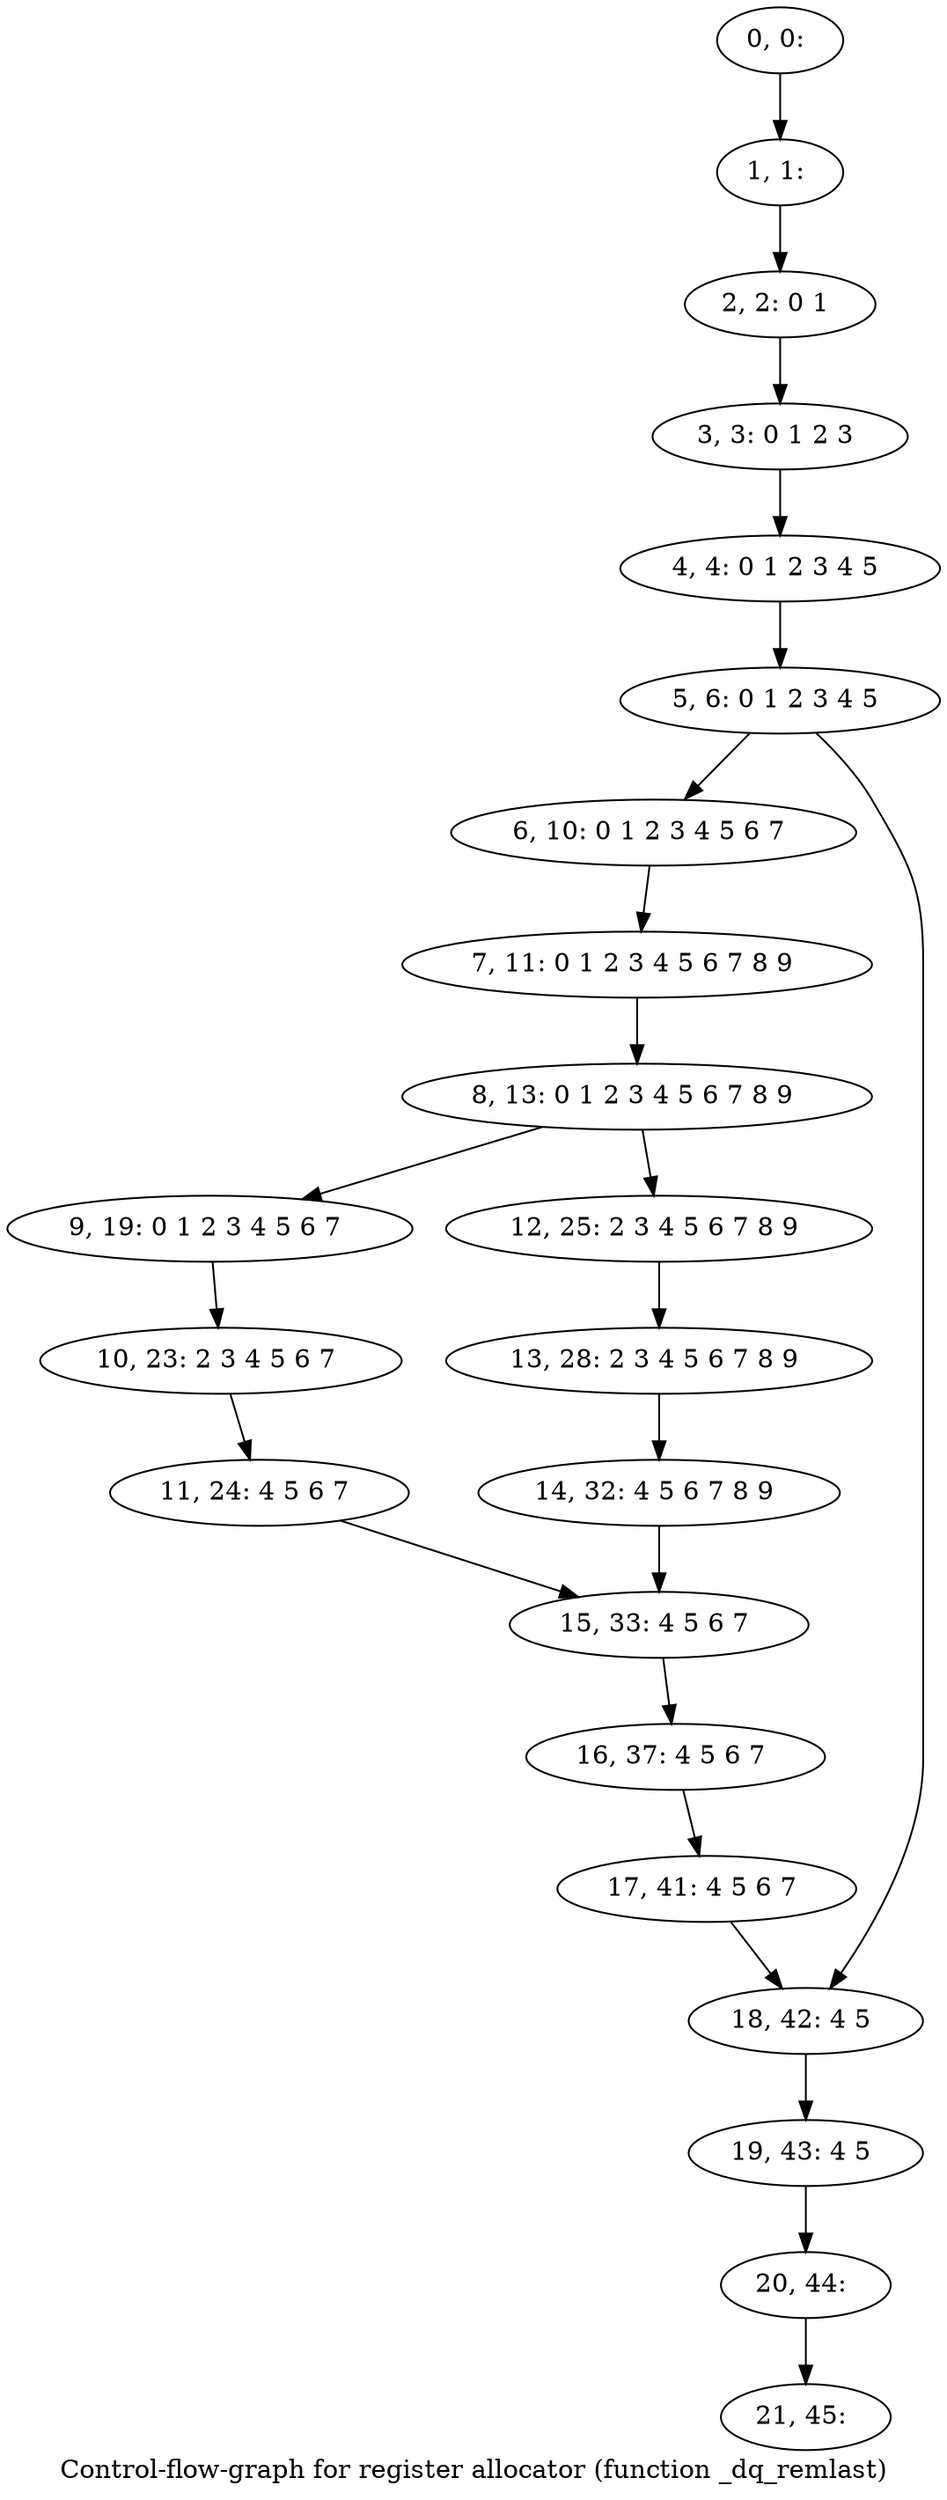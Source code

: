 digraph G {
graph [label="Control-flow-graph for register allocator (function _dq_remlast)"]
0[label="0, 0: "];
1[label="1, 1: "];
2[label="2, 2: 0 1 "];
3[label="3, 3: 0 1 2 3 "];
4[label="4, 4: 0 1 2 3 4 5 "];
5[label="5, 6: 0 1 2 3 4 5 "];
6[label="6, 10: 0 1 2 3 4 5 6 7 "];
7[label="7, 11: 0 1 2 3 4 5 6 7 8 9 "];
8[label="8, 13: 0 1 2 3 4 5 6 7 8 9 "];
9[label="9, 19: 0 1 2 3 4 5 6 7 "];
10[label="10, 23: 2 3 4 5 6 7 "];
11[label="11, 24: 4 5 6 7 "];
12[label="12, 25: 2 3 4 5 6 7 8 9 "];
13[label="13, 28: 2 3 4 5 6 7 8 9 "];
14[label="14, 32: 4 5 6 7 8 9 "];
15[label="15, 33: 4 5 6 7 "];
16[label="16, 37: 4 5 6 7 "];
17[label="17, 41: 4 5 6 7 "];
18[label="18, 42: 4 5 "];
19[label="19, 43: 4 5 "];
20[label="20, 44: "];
21[label="21, 45: "];
0->1 ;
1->2 ;
2->3 ;
3->4 ;
4->5 ;
5->6 ;
5->18 ;
6->7 ;
7->8 ;
8->9 ;
8->12 ;
9->10 ;
10->11 ;
11->15 ;
12->13 ;
13->14 ;
14->15 ;
15->16 ;
16->17 ;
17->18 ;
18->19 ;
19->20 ;
20->21 ;
}
